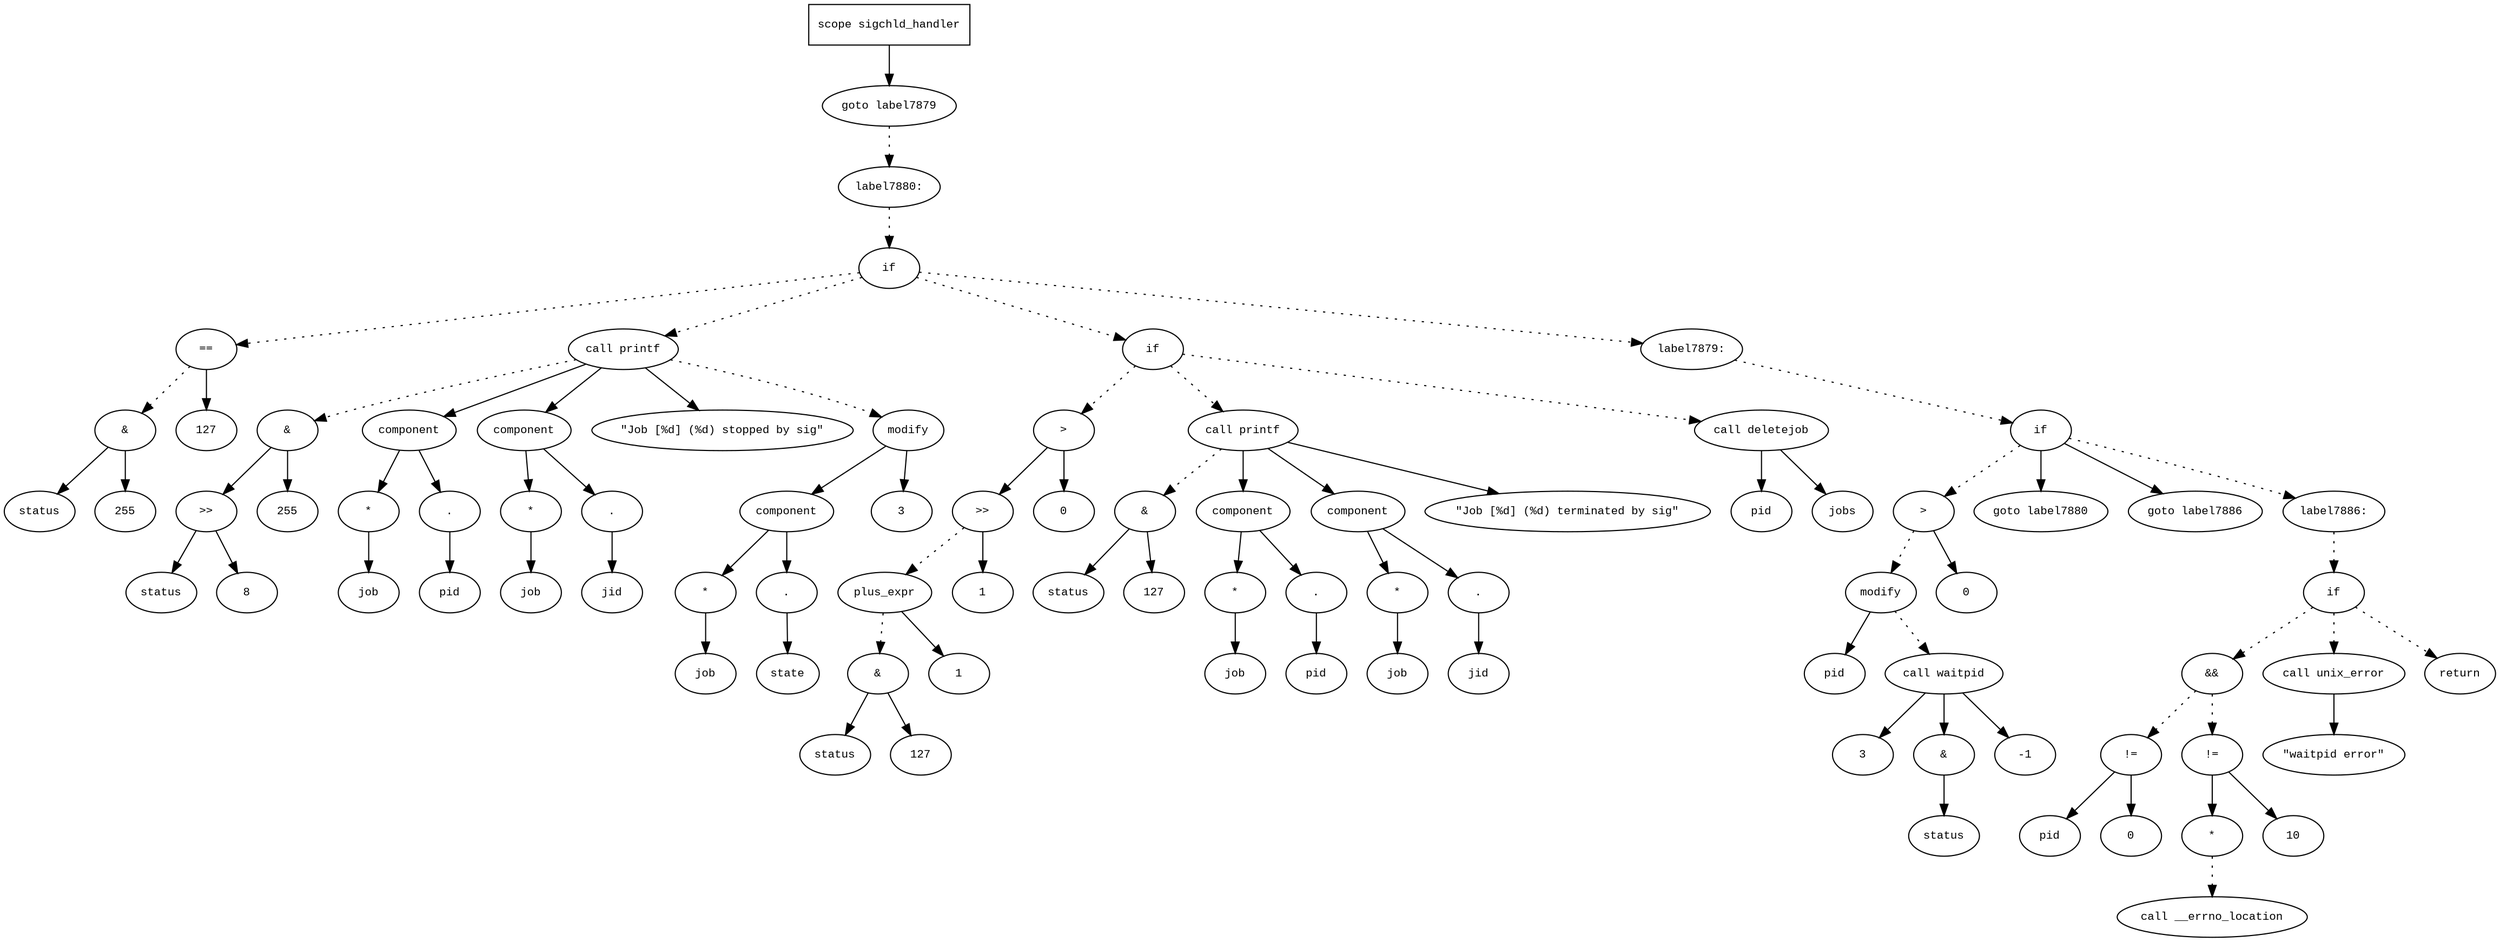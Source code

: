 digraph AST {
  graph [fontname="Times New Roman",fontsize=10];
  node  [fontname="Courier New",fontsize=10];
  edge  [fontname="Times New Roman",fontsize=10];

  node1 [label="scope sigchld_handler",shape=box];
  node2 [label="goto label7879",shape=ellipse];
  node1 -> node2;
  node3 [label="label7880:",shape=ellipse];
  node2 -> node3 [style=dotted];
  node4 [label="if",shape=ellipse];
  node3 -> node4 [style=dotted];
  node5 [label="==",shape=ellipse];
  node6 [label="&",shape=ellipse];
  node7 [label="status",shape=ellipse];
  node6 -> node7;
  node8 [label="255",shape=ellipse];
  node6 -> node8;
  node5 -> node6 [style=dotted];
  node9 [label="127",shape=ellipse];
  node5 -> node9;
  node4 -> node5 [style=dotted];
  node10 [label="call printf",shape=ellipse];
  node11 [label="&",shape=ellipse];
  node12 [label=">>",shape=ellipse];
  node13 [label="status",shape=ellipse];
  node12 -> node13;
  node14 [label="8",shape=ellipse];
  node12 -> node14;
  node11 -> node12;
  node15 [label="255",shape=ellipse];
  node11 -> node15;
  node10 -> node11 [style=dotted];
  node16 [label="component",shape=ellipse];
  node10 -> node16;
  node17 [label="*",shape=ellipse];
  node18 [label="job",shape=ellipse];
  node17 -> node18;
  node16 -> node17;
  node19 [label=".",shape=ellipse];
  node16 -> node19;
  node20 [label="pid",shape=ellipse];
  node19 -> node20;
  node21 [label="component",shape=ellipse];
  node10 -> node21;
  node22 [label="*",shape=ellipse];
  node23 [label="job",shape=ellipse];
  node22 -> node23;
  node21 -> node22;
  node24 [label=".",shape=ellipse];
  node21 -> node24;
  node25 [label="jid",shape=ellipse];
  node24 -> node25;
  node26 [label="\"Job [%d] (%d) stopped by sig\"",shape=ellipse];
  node10 -> node26;
  node4 -> node10 [style=dotted];
  node27 [label="modify",shape=ellipse];
  node28 [label="component",shape=ellipse];
  node27 -> node28;
  node29 [label="*",shape=ellipse];
  node30 [label="job",shape=ellipse];
  node29 -> node30;
  node28 -> node29;
  node31 [label=".",shape=ellipse];
  node28 -> node31;
  node32 [label="state",shape=ellipse];
  node31 -> node32;
  node33 [label="3",shape=ellipse];
  node27 -> node33;
  node10 -> node27 [style=dotted];
  node34 [label="if",shape=ellipse];
  node4 -> node34 [style=dotted];
  node35 [label=">",shape=ellipse];
  node36 [label=">>",shape=ellipse];
  node37 [label="plus_expr",shape=ellipse];
  node38 [label="&",shape=ellipse];
  node39 [label="status",shape=ellipse];
  node38 -> node39;
  node40 [label="127",shape=ellipse];
  node38 -> node40;
  node37 -> node38 [style=dotted];
  node41 [label="1",shape=ellipse];
  node37 -> node41;
  node36 -> node37 [style=dotted];
  node42 [label="1",shape=ellipse];
  node36 -> node42;
  node35 -> node36;
  node43 [label="0",shape=ellipse];
  node35 -> node43;
  node34 -> node35 [style=dotted];
  node44 [label="call printf",shape=ellipse];
  node45 [label="&",shape=ellipse];
  node46 [label="status",shape=ellipse];
  node45 -> node46;
  node47 [label="127",shape=ellipse];
  node45 -> node47;
  node44 -> node45 [style=dotted];
  node48 [label="component",shape=ellipse];
  node44 -> node48;
  node49 [label="*",shape=ellipse];
  node50 [label="job",shape=ellipse];
  node49 -> node50;
  node48 -> node49;
  node51 [label=".",shape=ellipse];
  node48 -> node51;
  node52 [label="pid",shape=ellipse];
  node51 -> node52;
  node53 [label="component",shape=ellipse];
  node44 -> node53;
  node54 [label="*",shape=ellipse];
  node55 [label="job",shape=ellipse];
  node54 -> node55;
  node53 -> node54;
  node56 [label=".",shape=ellipse];
  node53 -> node56;
  node57 [label="jid",shape=ellipse];
  node56 -> node57;
  node58 [label="\"Job [%d] (%d) terminated by sig\"",shape=ellipse];
  node44 -> node58;
  node34 -> node44 [style=dotted];
  node59 [label="call deletejob",shape=ellipse];
  node60 [label="pid",shape=ellipse];
  node59 -> node60;
  node61 [label="jobs",shape=ellipse];
  node59 -> node61;
  node34 -> node59 [style=dotted];
  node62 [label="label7879:",shape=ellipse];
  node4 -> node62 [style=dotted];
  node63 [label="if",shape=ellipse];
  node62 -> node63 [style=dotted];
  node64 [label=">",shape=ellipse];
  node65 [label="modify",shape=ellipse];
  node66 [label="pid",shape=ellipse];
  node65 -> node66;
  node67 [label="call waitpid",shape=ellipse];
  node68 [label="3",shape=ellipse];
  node67 -> node68;
  node69 [label="&",shape=ellipse];
  node67 -> node69;
  node70 [label="status",shape=ellipse];
  node69 -> node70;
  node71 [label="-1",shape=ellipse];
  node67 -> node71;
  node65 -> node67 [style=dotted];
  node64 -> node65 [style=dotted];
  node72 [label="0",shape=ellipse];
  node64 -> node72;
  node63 -> node64 [style=dotted];
  node73 [label="goto label7880",shape=ellipse];
  node63 -> node73;
  node74 [label="goto label7886",shape=ellipse];
  node63 -> node74;
  node75 [label="label7886:",shape=ellipse];
  node63 -> node75 [style=dotted];
  node76 [label="if",shape=ellipse];
  node75 -> node76 [style=dotted];
  node77 [label="&&",shape=ellipse];
  node78 [label="!=",shape=ellipse];
  node79 [label="pid",shape=ellipse];
  node78 -> node79;
  node80 [label="0",shape=ellipse];
  node78 -> node80;
  node77 -> node78 [style=dotted];
  node81 [label="!=",shape=ellipse];
  node82 [label="*",shape=ellipse];
  node83 [label="call __errno_location",shape=ellipse];
  node82 -> node83 [style=dotted];
  node81 -> node82;
  node84 [label="10",shape=ellipse];
  node81 -> node84;
  node77 -> node81 [style=dotted];
  node76 -> node77 [style=dotted];
  node85 [label="call unix_error",shape=ellipse];
  node86 [label="\"waitpid error\"",shape=ellipse];
  node85 -> node86;
  node76 -> node85 [style=dotted];
  node87 [label="return",shape=ellipse];
  node76 -> node87 [style=dotted];
} 